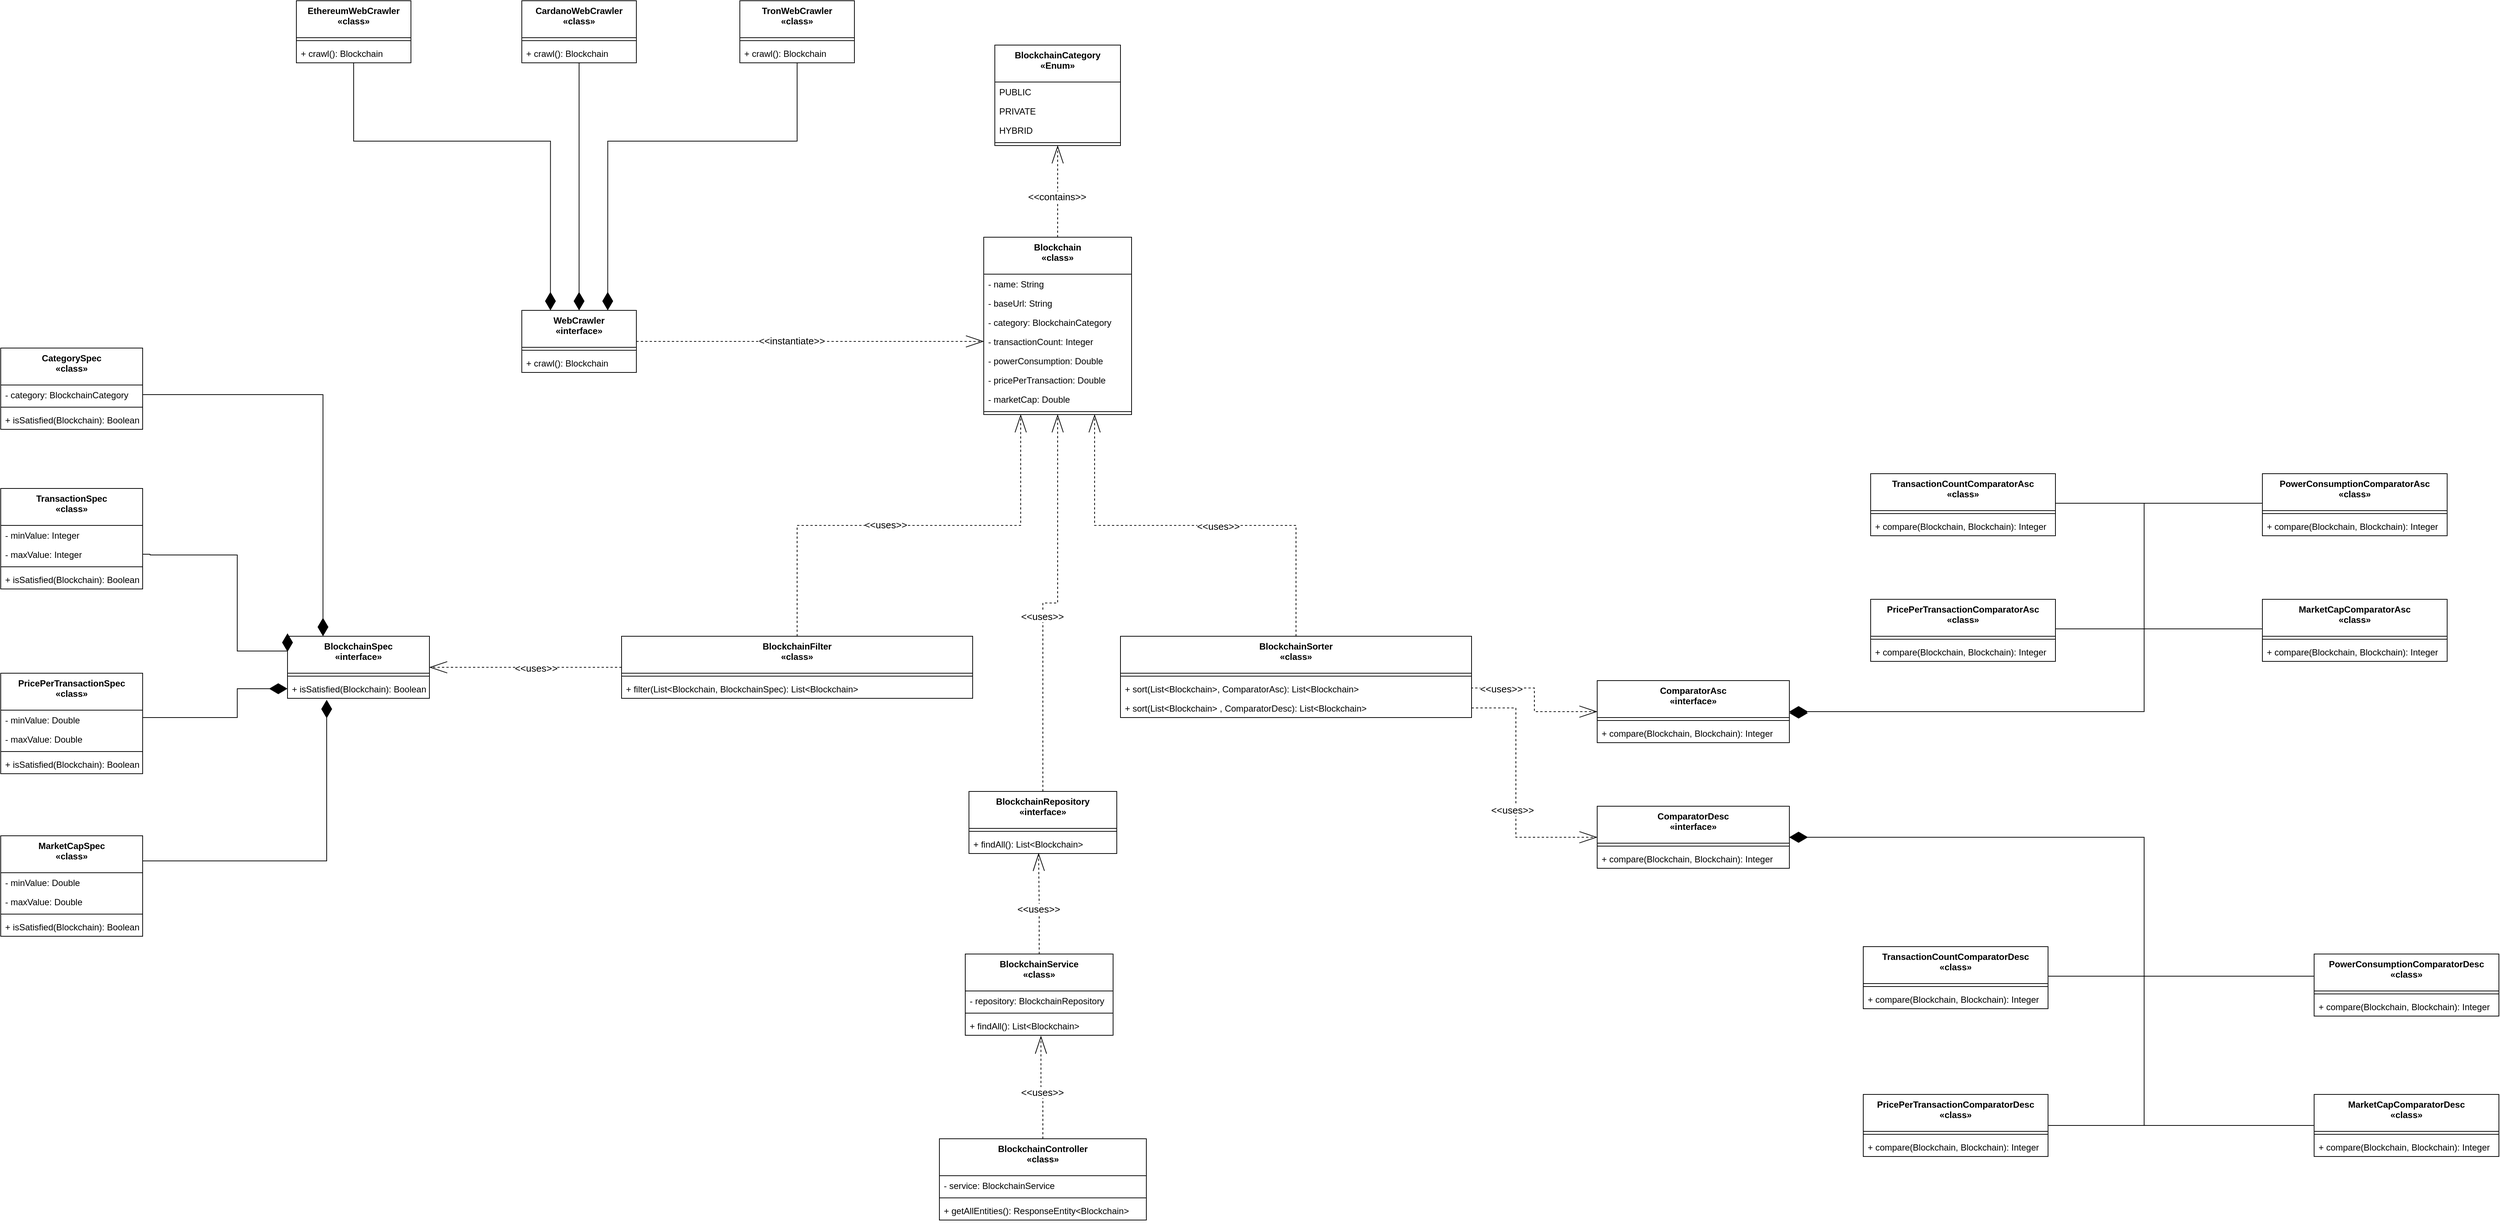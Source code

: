 <mxfile version="20.2.2" type="device"><diagram id="vrMp9-3YavwmkiZtjNpi" name="Page-1"><mxGraphModel dx="4599" dy="2084" grid="1" gridSize="10" guides="1" tooltips="1" connect="1" arrows="1" fold="1" page="1" pageScale="1" pageWidth="850" pageHeight="1100" math="0" shadow="0"><root><mxCell id="0"/><mxCell id="1" parent="0"/><mxCell id="VvXPVkNh7n5AnFrWMr2X-1" value="WebCrawler&#10;«interface»" style="swimlane;fontStyle=1;align=center;verticalAlign=top;childLayout=stackLayout;horizontal=1;startSize=50;horizontalStack=0;resizeParent=1;resizeParentMax=0;resizeLast=0;collapsible=1;marginBottom=0;" vertex="1" parent="1"><mxGeometry x="265" y="449" width="155" height="84" as="geometry"/></mxCell><mxCell id="VvXPVkNh7n5AnFrWMr2X-3" value="" style="line;strokeWidth=1;fillColor=none;align=left;verticalAlign=middle;spacingTop=-1;spacingLeft=3;spacingRight=3;rotatable=0;labelPosition=right;points=[];portConstraint=eastwest;" vertex="1" parent="VvXPVkNh7n5AnFrWMr2X-1"><mxGeometry y="50" width="155" height="8" as="geometry"/></mxCell><mxCell id="VvXPVkNh7n5AnFrWMr2X-4" value="+ crawl(): Blockchain" style="text;strokeColor=none;fillColor=none;align=left;verticalAlign=top;spacingLeft=4;spacingRight=4;overflow=hidden;rotatable=0;points=[[0,0.5],[1,0.5]];portConstraint=eastwest;" vertex="1" parent="VvXPVkNh7n5AnFrWMr2X-1"><mxGeometry y="58" width="155" height="26" as="geometry"/></mxCell><mxCell id="VvXPVkNh7n5AnFrWMr2X-6" value="EthereumWebCrawler&#10;«class»" style="swimlane;fontStyle=1;align=center;verticalAlign=top;childLayout=stackLayout;horizontal=1;startSize=50;horizontalStack=0;resizeParent=1;resizeParentMax=0;resizeLast=0;collapsible=1;marginBottom=0;" vertex="1" parent="1"><mxGeometry x="-40" y="30" width="155" height="84" as="geometry"/></mxCell><mxCell id="VvXPVkNh7n5AnFrWMr2X-8" value="" style="line;strokeWidth=1;fillColor=none;align=left;verticalAlign=middle;spacingTop=-1;spacingLeft=3;spacingRight=3;rotatable=0;labelPosition=right;points=[];portConstraint=eastwest;" vertex="1" parent="VvXPVkNh7n5AnFrWMr2X-6"><mxGeometry y="50" width="155" height="8" as="geometry"/></mxCell><mxCell id="VvXPVkNh7n5AnFrWMr2X-9" value="+ crawl(): Blockchain" style="text;strokeColor=none;fillColor=none;align=left;verticalAlign=top;spacingLeft=4;spacingRight=4;overflow=hidden;rotatable=0;points=[[0,0.5],[1,0.5]];portConstraint=eastwest;" vertex="1" parent="VvXPVkNh7n5AnFrWMr2X-6"><mxGeometry y="58" width="155" height="26" as="geometry"/></mxCell><mxCell id="VvXPVkNh7n5AnFrWMr2X-10" value="CardanoWebCrawler&#10;«class»" style="swimlane;fontStyle=1;align=center;verticalAlign=top;childLayout=stackLayout;horizontal=1;startSize=50;horizontalStack=0;resizeParent=1;resizeParentMax=0;resizeLast=0;collapsible=1;marginBottom=0;" vertex="1" parent="1"><mxGeometry x="265" y="30" width="155" height="84" as="geometry"/></mxCell><mxCell id="VvXPVkNh7n5AnFrWMr2X-12" value="" style="line;strokeWidth=1;fillColor=none;align=left;verticalAlign=middle;spacingTop=-1;spacingLeft=3;spacingRight=3;rotatable=0;labelPosition=right;points=[];portConstraint=eastwest;" vertex="1" parent="VvXPVkNh7n5AnFrWMr2X-10"><mxGeometry y="50" width="155" height="8" as="geometry"/></mxCell><mxCell id="VvXPVkNh7n5AnFrWMr2X-13" value="+ crawl(): Blockchain" style="text;strokeColor=none;fillColor=none;align=left;verticalAlign=top;spacingLeft=4;spacingRight=4;overflow=hidden;rotatable=0;points=[[0,0.5],[1,0.5]];portConstraint=eastwest;" vertex="1" parent="VvXPVkNh7n5AnFrWMr2X-10"><mxGeometry y="58" width="155" height="26" as="geometry"/></mxCell><mxCell id="VvXPVkNh7n5AnFrWMr2X-14" value="TronWebCrawler&#10;«class»" style="swimlane;fontStyle=1;align=center;verticalAlign=top;childLayout=stackLayout;horizontal=1;startSize=50;horizontalStack=0;resizeParent=1;resizeParentMax=0;resizeLast=0;collapsible=1;marginBottom=0;" vertex="1" parent="1"><mxGeometry x="560" y="30" width="155" height="84" as="geometry"/></mxCell><mxCell id="VvXPVkNh7n5AnFrWMr2X-16" value="" style="line;strokeWidth=1;fillColor=none;align=left;verticalAlign=middle;spacingTop=-1;spacingLeft=3;spacingRight=3;rotatable=0;labelPosition=right;points=[];portConstraint=eastwest;" vertex="1" parent="VvXPVkNh7n5AnFrWMr2X-14"><mxGeometry y="50" width="155" height="8" as="geometry"/></mxCell><mxCell id="VvXPVkNh7n5AnFrWMr2X-17" value="+ crawl(): Blockchain" style="text;strokeColor=none;fillColor=none;align=left;verticalAlign=top;spacingLeft=4;spacingRight=4;overflow=hidden;rotatable=0;points=[[0,0.5],[1,0.5]];portConstraint=eastwest;" vertex="1" parent="VvXPVkNh7n5AnFrWMr2X-14"><mxGeometry y="58" width="155" height="26" as="geometry"/></mxCell><mxCell id="VvXPVkNh7n5AnFrWMr2X-18" value="Blockchain&#10;«class»" style="swimlane;fontStyle=1;align=center;verticalAlign=top;childLayout=stackLayout;horizontal=1;startSize=50;horizontalStack=0;resizeParent=1;resizeParentMax=0;resizeLast=0;collapsible=1;marginBottom=0;" vertex="1" parent="1"><mxGeometry x="890" y="350" width="200" height="240" as="geometry"/></mxCell><mxCell id="VvXPVkNh7n5AnFrWMr2X-19" value="- name: String" style="text;strokeColor=none;fillColor=none;align=left;verticalAlign=top;spacingLeft=4;spacingRight=4;overflow=hidden;rotatable=0;points=[[0,0.5],[1,0.5]];portConstraint=eastwest;" vertex="1" parent="VvXPVkNh7n5AnFrWMr2X-18"><mxGeometry y="50" width="200" height="26" as="geometry"/></mxCell><mxCell id="VvXPVkNh7n5AnFrWMr2X-23" value="- baseUrl: String" style="text;strokeColor=none;fillColor=none;align=left;verticalAlign=top;spacingLeft=4;spacingRight=4;overflow=hidden;rotatable=0;points=[[0,0.5],[1,0.5]];portConstraint=eastwest;" vertex="1" parent="VvXPVkNh7n5AnFrWMr2X-18"><mxGeometry y="76" width="200" height="26" as="geometry"/></mxCell><mxCell id="VvXPVkNh7n5AnFrWMr2X-24" value="- category: BlockchainCategory" style="text;strokeColor=none;fillColor=none;align=left;verticalAlign=top;spacingLeft=4;spacingRight=4;overflow=hidden;rotatable=0;points=[[0,0.5],[1,0.5]];portConstraint=eastwest;" vertex="1" parent="VvXPVkNh7n5AnFrWMr2X-18"><mxGeometry y="102" width="200" height="26" as="geometry"/></mxCell><mxCell id="VvXPVkNh7n5AnFrWMr2X-26" value="- transactionCount: Integer" style="text;strokeColor=none;fillColor=none;align=left;verticalAlign=top;spacingLeft=4;spacingRight=4;overflow=hidden;rotatable=0;points=[[0,0.5],[1,0.5]];portConstraint=eastwest;" vertex="1" parent="VvXPVkNh7n5AnFrWMr2X-18"><mxGeometry y="128" width="200" height="26" as="geometry"/></mxCell><mxCell id="VvXPVkNh7n5AnFrWMr2X-25" value="- powerConsumption: Double" style="text;strokeColor=none;fillColor=none;align=left;verticalAlign=top;spacingLeft=4;spacingRight=4;overflow=hidden;rotatable=0;points=[[0,0.5],[1,0.5]];portConstraint=eastwest;" vertex="1" parent="VvXPVkNh7n5AnFrWMr2X-18"><mxGeometry y="154" width="200" height="26" as="geometry"/></mxCell><mxCell id="VvXPVkNh7n5AnFrWMr2X-28" value="- pricePerTransaction: Double" style="text;strokeColor=none;fillColor=none;align=left;verticalAlign=top;spacingLeft=4;spacingRight=4;overflow=hidden;rotatable=0;points=[[0,0.5],[1,0.5]];portConstraint=eastwest;" vertex="1" parent="VvXPVkNh7n5AnFrWMr2X-18"><mxGeometry y="180" width="200" height="26" as="geometry"/></mxCell><mxCell id="VvXPVkNh7n5AnFrWMr2X-27" value="- marketCap: Double" style="text;strokeColor=none;fillColor=none;align=left;verticalAlign=top;spacingLeft=4;spacingRight=4;overflow=hidden;rotatable=0;points=[[0,0.5],[1,0.5]];portConstraint=eastwest;" vertex="1" parent="VvXPVkNh7n5AnFrWMr2X-18"><mxGeometry y="206" width="200" height="26" as="geometry"/></mxCell><mxCell id="VvXPVkNh7n5AnFrWMr2X-20" value="" style="line;strokeWidth=1;fillColor=none;align=left;verticalAlign=middle;spacingTop=-1;spacingLeft=3;spacingRight=3;rotatable=0;labelPosition=right;points=[];portConstraint=eastwest;" vertex="1" parent="VvXPVkNh7n5AnFrWMr2X-18"><mxGeometry y="232" width="200" height="8" as="geometry"/></mxCell><mxCell id="VvXPVkNh7n5AnFrWMr2X-29" value="BlockchainCategory&#10;«Enum»" style="swimlane;fontStyle=1;align=center;verticalAlign=top;childLayout=stackLayout;horizontal=1;startSize=50;horizontalStack=0;resizeParent=1;resizeParentMax=0;resizeLast=0;collapsible=1;marginBottom=0;" vertex="1" parent="1"><mxGeometry x="905" y="90" width="170" height="136" as="geometry"/></mxCell><mxCell id="VvXPVkNh7n5AnFrWMr2X-30" value="PUBLIC" style="text;strokeColor=none;fillColor=none;align=left;verticalAlign=top;spacingLeft=4;spacingRight=4;overflow=hidden;rotatable=0;points=[[0,0.5],[1,0.5]];portConstraint=eastwest;" vertex="1" parent="VvXPVkNh7n5AnFrWMr2X-29"><mxGeometry y="50" width="170" height="26" as="geometry"/></mxCell><mxCell id="VvXPVkNh7n5AnFrWMr2X-31" value="PRIVATE" style="text;strokeColor=none;fillColor=none;align=left;verticalAlign=top;spacingLeft=4;spacingRight=4;overflow=hidden;rotatable=0;points=[[0,0.5],[1,0.5]];portConstraint=eastwest;" vertex="1" parent="VvXPVkNh7n5AnFrWMr2X-29"><mxGeometry y="76" width="170" height="26" as="geometry"/></mxCell><mxCell id="VvXPVkNh7n5AnFrWMr2X-32" value="HYBRID" style="text;strokeColor=none;fillColor=none;align=left;verticalAlign=top;spacingLeft=4;spacingRight=4;overflow=hidden;rotatable=0;points=[[0,0.5],[1,0.5]];portConstraint=eastwest;" vertex="1" parent="VvXPVkNh7n5AnFrWMr2X-29"><mxGeometry y="102" width="170" height="26" as="geometry"/></mxCell><mxCell id="VvXPVkNh7n5AnFrWMr2X-37" value="" style="line;strokeWidth=1;fillColor=none;align=left;verticalAlign=middle;spacingTop=-1;spacingLeft=3;spacingRight=3;rotatable=0;labelPosition=right;points=[];portConstraint=eastwest;" vertex="1" parent="VvXPVkNh7n5AnFrWMr2X-29"><mxGeometry y="128" width="170" height="8" as="geometry"/></mxCell><mxCell id="VvXPVkNh7n5AnFrWMr2X-38" value="BlockchainFilter&#10;«class»" style="swimlane;fontStyle=1;align=center;verticalAlign=top;childLayout=stackLayout;horizontal=1;startSize=50;horizontalStack=0;resizeParent=1;resizeParentMax=0;resizeLast=0;collapsible=1;marginBottom=0;" vertex="1" parent="1"><mxGeometry x="400" y="890" width="475" height="84" as="geometry"/></mxCell><mxCell id="VvXPVkNh7n5AnFrWMr2X-40" value="" style="line;strokeWidth=1;fillColor=none;align=left;verticalAlign=middle;spacingTop=-1;spacingLeft=3;spacingRight=3;rotatable=0;labelPosition=right;points=[];portConstraint=eastwest;" vertex="1" parent="VvXPVkNh7n5AnFrWMr2X-38"><mxGeometry y="50" width="475" height="8" as="geometry"/></mxCell><mxCell id="VvXPVkNh7n5AnFrWMr2X-41" value="+ filter(List&lt;Blockchain, BlockchainSpec): List&lt;Blockchain&gt;" style="text;strokeColor=none;fillColor=none;align=left;verticalAlign=top;spacingLeft=4;spacingRight=4;overflow=hidden;rotatable=0;points=[[0,0.5],[1,0.5]];portConstraint=eastwest;" vertex="1" parent="VvXPVkNh7n5AnFrWMr2X-38"><mxGeometry y="58" width="475" height="26" as="geometry"/></mxCell><mxCell id="VvXPVkNh7n5AnFrWMr2X-45" value="BlockchainSorter&#10;«class»" style="swimlane;fontStyle=1;align=center;verticalAlign=top;childLayout=stackLayout;horizontal=1;startSize=50;horizontalStack=0;resizeParent=1;resizeParentMax=0;resizeLast=0;collapsible=1;marginBottom=0;" vertex="1" parent="1"><mxGeometry x="1075" y="890" width="475" height="110" as="geometry"/></mxCell><mxCell id="VvXPVkNh7n5AnFrWMr2X-46" value="" style="line;strokeWidth=1;fillColor=none;align=left;verticalAlign=middle;spacingTop=-1;spacingLeft=3;spacingRight=3;rotatable=0;labelPosition=right;points=[];portConstraint=eastwest;" vertex="1" parent="VvXPVkNh7n5AnFrWMr2X-45"><mxGeometry y="50" width="475" height="8" as="geometry"/></mxCell><mxCell id="VvXPVkNh7n5AnFrWMr2X-133" value="+ sort(List&lt;Blockchain&gt;, ComparatorAsc): List&lt;Blockchain&gt;" style="text;strokeColor=none;fillColor=none;align=left;verticalAlign=top;spacingLeft=4;spacingRight=4;overflow=hidden;rotatable=0;points=[[0,0.5],[1,0.5]];portConstraint=eastwest;" vertex="1" parent="VvXPVkNh7n5AnFrWMr2X-45"><mxGeometry y="58" width="475" height="26" as="geometry"/></mxCell><mxCell id="VvXPVkNh7n5AnFrWMr2X-134" value="+ sort(List&lt;Blockchain&gt; , ComparatorDesc): List&lt;Blockchain&gt;" style="text;strokeColor=none;fillColor=none;align=left;verticalAlign=top;spacingLeft=4;spacingRight=4;overflow=hidden;rotatable=0;points=[[0,0.5],[1,0.5]];portConstraint=eastwest;" vertex="1" parent="VvXPVkNh7n5AnFrWMr2X-45"><mxGeometry y="84" width="475" height="26" as="geometry"/></mxCell><mxCell id="VvXPVkNh7n5AnFrWMr2X-81" value="" style="endArrow=diamondThin;startArrow=none;endFill=1;startFill=0;endSize=22;html=1;labelBackgroundColor=none;rounded=0;entryX=0.25;entryY=0;entryDx=0;entryDy=0;startSize=15;edgeStyle=orthogonalEdgeStyle;" edge="1" parent="1" source="VvXPVkNh7n5AnFrWMr2X-9" target="VvXPVkNh7n5AnFrWMr2X-1"><mxGeometry width="160" relative="1" as="geometry"><mxPoint x="240" y="230" as="sourcePoint"/><mxPoint x="400" y="230" as="targetPoint"/><Array as="points"><mxPoint x="38" y="220"/><mxPoint x="304" y="220"/></Array></mxGeometry></mxCell><mxCell id="VvXPVkNh7n5AnFrWMr2X-82" value="" style="endArrow=diamondThin;startArrow=none;endFill=1;startFill=0;endSize=22;html=1;labelBackgroundColor=none;rounded=0;entryX=0.5;entryY=0;entryDx=0;entryDy=0;startSize=15;" edge="1" parent="1" source="VvXPVkNh7n5AnFrWMr2X-13" target="VvXPVkNh7n5AnFrWMr2X-1"><mxGeometry width="160" relative="1" as="geometry"><mxPoint x="60.367" y="124" as="sourcePoint"/><mxPoint x="313.75" y="380" as="targetPoint"/></mxGeometry></mxCell><mxCell id="VvXPVkNh7n5AnFrWMr2X-83" value="" style="endArrow=diamondThin;startArrow=none;endFill=1;startFill=0;endSize=22;html=1;labelBackgroundColor=none;rounded=0;entryX=0.75;entryY=0;entryDx=0;entryDy=0;startSize=15;edgeStyle=orthogonalEdgeStyle;" edge="1" parent="1" source="VvXPVkNh7n5AnFrWMr2X-17" target="VvXPVkNh7n5AnFrWMr2X-1"><mxGeometry width="160" relative="1" as="geometry"><mxPoint x="70.367" y="134" as="sourcePoint"/><mxPoint x="323.75" y="390" as="targetPoint"/><Array as="points"><mxPoint x="638" y="220"/><mxPoint x="381" y="220"/></Array></mxGeometry></mxCell><mxCell id="VvXPVkNh7n5AnFrWMr2X-84" value="" style="endArrow=openThin;html=1;rounded=0;startSize=15;endSize=22;endFill=0;entryX=0;entryY=0.5;entryDx=0;entryDy=0;exitX=1;exitY=0.5;exitDx=0;exitDy=0;dashed=1;" edge="1" parent="1" source="VvXPVkNh7n5AnFrWMr2X-1" target="VvXPVkNh7n5AnFrWMr2X-26"><mxGeometry width="50" height="50" relative="1" as="geometry"><mxPoint x="480" y="650" as="sourcePoint"/><mxPoint x="530" y="600" as="targetPoint"/></mxGeometry></mxCell><mxCell id="VvXPVkNh7n5AnFrWMr2X-86" value="&lt;font style=&quot;font-size: 13px;&quot;&gt;&amp;lt;&amp;lt;instantiate&amp;gt;&amp;gt;&lt;/font&gt;" style="edgeLabel;html=1;align=center;verticalAlign=middle;resizable=0;points=[];" vertex="1" connectable="0" parent="VvXPVkNh7n5AnFrWMr2X-84"><mxGeometry x="-0.106" y="1" relative="1" as="geometry"><mxPoint as="offset"/></mxGeometry></mxCell><mxCell id="VvXPVkNh7n5AnFrWMr2X-87" value="" style="endArrow=openThin;html=1;rounded=0;startSize=15;endSize=22;endFill=0;entryX=0.5;entryY=1;entryDx=0;entryDy=0;exitX=0.5;exitY=0;exitDx=0;exitDy=0;dashed=1;" edge="1" parent="1" source="VvXPVkNh7n5AnFrWMr2X-18" target="VvXPVkNh7n5AnFrWMr2X-29"><mxGeometry width="50" height="50" relative="1" as="geometry"><mxPoint x="430" y="501" as="sourcePoint"/><mxPoint x="900" y="501" as="targetPoint"/></mxGeometry></mxCell><mxCell id="VvXPVkNh7n5AnFrWMr2X-88" value="&lt;font style=&quot;font-size: 13px;&quot;&gt;&amp;lt;&amp;lt;contains&amp;gt;&amp;gt;&lt;/font&gt;" style="edgeLabel;html=1;align=center;verticalAlign=middle;resizable=0;points=[];" vertex="1" connectable="0" parent="VvXPVkNh7n5AnFrWMr2X-87"><mxGeometry x="-0.106" y="1" relative="1" as="geometry"><mxPoint as="offset"/></mxGeometry></mxCell><mxCell id="VvXPVkNh7n5AnFrWMr2X-89" value="" style="endArrow=openThin;html=1;rounded=0;startSize=15;endSize=22;endFill=0;entryX=0.25;entryY=1;entryDx=0;entryDy=0;exitX=0.5;exitY=0;exitDx=0;exitDy=0;dashed=1;edgeStyle=orthogonalEdgeStyle;" edge="1" parent="1" source="VvXPVkNh7n5AnFrWMr2X-38" target="VvXPVkNh7n5AnFrWMr2X-18"><mxGeometry width="50" height="50" relative="1" as="geometry"><mxPoint x="1000" y="360" as="sourcePoint"/><mxPoint x="1000" y="236" as="targetPoint"/></mxGeometry></mxCell><mxCell id="VvXPVkNh7n5AnFrWMr2X-90" value="&lt;span style=&quot;font-size: 13px;&quot;&gt;&amp;lt;&amp;lt;uses&amp;gt;&amp;gt;&lt;/span&gt;" style="edgeLabel;html=1;align=center;verticalAlign=middle;resizable=0;points=[];" vertex="1" connectable="0" parent="VvXPVkNh7n5AnFrWMr2X-89"><mxGeometry x="-0.106" y="1" relative="1" as="geometry"><mxPoint as="offset"/></mxGeometry></mxCell><mxCell id="VvXPVkNh7n5AnFrWMr2X-91" value="" style="endArrow=openThin;html=1;rounded=0;startSize=15;endSize=22;endFill=0;entryX=0.75;entryY=1;entryDx=0;entryDy=0;exitX=0.5;exitY=0;exitDx=0;exitDy=0;dashed=1;edgeStyle=orthogonalEdgeStyle;" edge="1" parent="1" source="VvXPVkNh7n5AnFrWMr2X-45" target="VvXPVkNh7n5AnFrWMr2X-18"><mxGeometry width="50" height="50" relative="1" as="geometry"><mxPoint x="647.5" y="850" as="sourcePoint"/><mxPoint x="950" y="600" as="targetPoint"/></mxGeometry></mxCell><mxCell id="VvXPVkNh7n5AnFrWMr2X-92" value="&lt;span style=&quot;font-size: 13px;&quot;&gt;&amp;lt;&amp;lt;uses&amp;gt;&amp;gt;&lt;/span&gt;" style="edgeLabel;html=1;align=center;verticalAlign=middle;resizable=0;points=[];" vertex="1" connectable="0" parent="VvXPVkNh7n5AnFrWMr2X-91"><mxGeometry x="-0.106" y="1" relative="1" as="geometry"><mxPoint as="offset"/></mxGeometry></mxCell><mxCell id="VvXPVkNh7n5AnFrWMr2X-103" value="BlockchainSpec&#10;«interface»" style="swimlane;fontStyle=1;align=center;verticalAlign=top;childLayout=stackLayout;horizontal=1;startSize=50;horizontalStack=0;resizeParent=1;resizeParentMax=0;resizeLast=0;collapsible=1;marginBottom=0;" vertex="1" parent="1"><mxGeometry x="-52" y="890" width="192" height="84" as="geometry"/></mxCell><mxCell id="VvXPVkNh7n5AnFrWMr2X-104" value="" style="line;strokeWidth=1;fillColor=none;align=left;verticalAlign=middle;spacingTop=-1;spacingLeft=3;spacingRight=3;rotatable=0;labelPosition=right;points=[];portConstraint=eastwest;" vertex="1" parent="VvXPVkNh7n5AnFrWMr2X-103"><mxGeometry y="50" width="192" height="8" as="geometry"/></mxCell><mxCell id="VvXPVkNh7n5AnFrWMr2X-105" value="+ isSatisfied(Blockchain): Boolean" style="text;strokeColor=none;fillColor=none;align=left;verticalAlign=top;spacingLeft=4;spacingRight=4;overflow=hidden;rotatable=0;points=[[0,0.5],[1,0.5]];portConstraint=eastwest;" vertex="1" parent="VvXPVkNh7n5AnFrWMr2X-103"><mxGeometry y="58" width="192" height="26" as="geometry"/></mxCell><mxCell id="VvXPVkNh7n5AnFrWMr2X-106" value="CategorySpec&#10;«class»" style="swimlane;fontStyle=1;align=center;verticalAlign=top;childLayout=stackLayout;horizontal=1;startSize=50;horizontalStack=0;resizeParent=1;resizeParentMax=0;resizeLast=0;collapsible=1;marginBottom=0;" vertex="1" parent="1"><mxGeometry x="-440" y="500" width="192" height="110" as="geometry"/></mxCell><mxCell id="VvXPVkNh7n5AnFrWMr2X-109" value="- category: BlockchainCategory" style="text;strokeColor=none;fillColor=none;align=left;verticalAlign=top;spacingLeft=4;spacingRight=4;overflow=hidden;rotatable=0;points=[[0,0.5],[1,0.5]];portConstraint=eastwest;" vertex="1" parent="VvXPVkNh7n5AnFrWMr2X-106"><mxGeometry y="50" width="192" height="26" as="geometry"/></mxCell><mxCell id="VvXPVkNh7n5AnFrWMr2X-107" value="" style="line;strokeWidth=1;fillColor=none;align=left;verticalAlign=middle;spacingTop=-1;spacingLeft=3;spacingRight=3;rotatable=0;labelPosition=right;points=[];portConstraint=eastwest;" vertex="1" parent="VvXPVkNh7n5AnFrWMr2X-106"><mxGeometry y="76" width="192" height="8" as="geometry"/></mxCell><mxCell id="VvXPVkNh7n5AnFrWMr2X-108" value="+ isSatisfied(Blockchain): Boolean" style="text;strokeColor=none;fillColor=none;align=left;verticalAlign=top;spacingLeft=4;spacingRight=4;overflow=hidden;rotatable=0;points=[[0,0.5],[1,0.5]];portConstraint=eastwest;" vertex="1" parent="VvXPVkNh7n5AnFrWMr2X-106"><mxGeometry y="84" width="192" height="26" as="geometry"/></mxCell><mxCell id="VvXPVkNh7n5AnFrWMr2X-110" value="TransactionSpec&#10;«class»" style="swimlane;fontStyle=1;align=center;verticalAlign=top;childLayout=stackLayout;horizontal=1;startSize=50;horizontalStack=0;resizeParent=1;resizeParentMax=0;resizeLast=0;collapsible=1;marginBottom=0;" vertex="1" parent="1"><mxGeometry x="-440" y="690" width="192" height="136" as="geometry"/></mxCell><mxCell id="VvXPVkNh7n5AnFrWMr2X-111" value="- minValue: Integer" style="text;strokeColor=none;fillColor=none;align=left;verticalAlign=top;spacingLeft=4;spacingRight=4;overflow=hidden;rotatable=0;points=[[0,0.5],[1,0.5]];portConstraint=eastwest;" vertex="1" parent="VvXPVkNh7n5AnFrWMr2X-110"><mxGeometry y="50" width="192" height="26" as="geometry"/></mxCell><mxCell id="VvXPVkNh7n5AnFrWMr2X-114" value="- maxValue: Integer" style="text;strokeColor=none;fillColor=none;align=left;verticalAlign=top;spacingLeft=4;spacingRight=4;overflow=hidden;rotatable=0;points=[[0,0.5],[1,0.5]];portConstraint=eastwest;" vertex="1" parent="VvXPVkNh7n5AnFrWMr2X-110"><mxGeometry y="76" width="192" height="26" as="geometry"/></mxCell><mxCell id="VvXPVkNh7n5AnFrWMr2X-112" value="" style="line;strokeWidth=1;fillColor=none;align=left;verticalAlign=middle;spacingTop=-1;spacingLeft=3;spacingRight=3;rotatable=0;labelPosition=right;points=[];portConstraint=eastwest;" vertex="1" parent="VvXPVkNh7n5AnFrWMr2X-110"><mxGeometry y="102" width="192" height="8" as="geometry"/></mxCell><mxCell id="VvXPVkNh7n5AnFrWMr2X-113" value="+ isSatisfied(Blockchain): Boolean" style="text;strokeColor=none;fillColor=none;align=left;verticalAlign=top;spacingLeft=4;spacingRight=4;overflow=hidden;rotatable=0;points=[[0,0.5],[1,0.5]];portConstraint=eastwest;" vertex="1" parent="VvXPVkNh7n5AnFrWMr2X-110"><mxGeometry y="110" width="192" height="26" as="geometry"/></mxCell><mxCell id="VvXPVkNh7n5AnFrWMr2X-115" value="PricePerTransactionSpec&#10;«class»" style="swimlane;fontStyle=1;align=center;verticalAlign=top;childLayout=stackLayout;horizontal=1;startSize=50;horizontalStack=0;resizeParent=1;resizeParentMax=0;resizeLast=0;collapsible=1;marginBottom=0;" vertex="1" parent="1"><mxGeometry x="-440" y="940" width="192" height="136" as="geometry"/></mxCell><mxCell id="VvXPVkNh7n5AnFrWMr2X-116" value="- minValue: Double" style="text;strokeColor=none;fillColor=none;align=left;verticalAlign=top;spacingLeft=4;spacingRight=4;overflow=hidden;rotatable=0;points=[[0,0.5],[1,0.5]];portConstraint=eastwest;" vertex="1" parent="VvXPVkNh7n5AnFrWMr2X-115"><mxGeometry y="50" width="192" height="26" as="geometry"/></mxCell><mxCell id="VvXPVkNh7n5AnFrWMr2X-117" value="- maxValue: Double" style="text;strokeColor=none;fillColor=none;align=left;verticalAlign=top;spacingLeft=4;spacingRight=4;overflow=hidden;rotatable=0;points=[[0,0.5],[1,0.5]];portConstraint=eastwest;" vertex="1" parent="VvXPVkNh7n5AnFrWMr2X-115"><mxGeometry y="76" width="192" height="26" as="geometry"/></mxCell><mxCell id="VvXPVkNh7n5AnFrWMr2X-118" value="" style="line;strokeWidth=1;fillColor=none;align=left;verticalAlign=middle;spacingTop=-1;spacingLeft=3;spacingRight=3;rotatable=0;labelPosition=right;points=[];portConstraint=eastwest;" vertex="1" parent="VvXPVkNh7n5AnFrWMr2X-115"><mxGeometry y="102" width="192" height="8" as="geometry"/></mxCell><mxCell id="VvXPVkNh7n5AnFrWMr2X-119" value="+ isSatisfied(Blockchain): Boolean" style="text;strokeColor=none;fillColor=none;align=left;verticalAlign=top;spacingLeft=4;spacingRight=4;overflow=hidden;rotatable=0;points=[[0,0.5],[1,0.5]];portConstraint=eastwest;" vertex="1" parent="VvXPVkNh7n5AnFrWMr2X-115"><mxGeometry y="110" width="192" height="26" as="geometry"/></mxCell><mxCell id="VvXPVkNh7n5AnFrWMr2X-120" value="MarketCapSpec&#10;«class»" style="swimlane;fontStyle=1;align=center;verticalAlign=top;childLayout=stackLayout;horizontal=1;startSize=50;horizontalStack=0;resizeParent=1;resizeParentMax=0;resizeLast=0;collapsible=1;marginBottom=0;" vertex="1" parent="1"><mxGeometry x="-440" y="1160" width="192" height="136" as="geometry"/></mxCell><mxCell id="VvXPVkNh7n5AnFrWMr2X-121" value="- minValue: Double" style="text;strokeColor=none;fillColor=none;align=left;verticalAlign=top;spacingLeft=4;spacingRight=4;overflow=hidden;rotatable=0;points=[[0,0.5],[1,0.5]];portConstraint=eastwest;" vertex="1" parent="VvXPVkNh7n5AnFrWMr2X-120"><mxGeometry y="50" width="192" height="26" as="geometry"/></mxCell><mxCell id="VvXPVkNh7n5AnFrWMr2X-122" value="- maxValue: Double" style="text;strokeColor=none;fillColor=none;align=left;verticalAlign=top;spacingLeft=4;spacingRight=4;overflow=hidden;rotatable=0;points=[[0,0.5],[1,0.5]];portConstraint=eastwest;" vertex="1" parent="VvXPVkNh7n5AnFrWMr2X-120"><mxGeometry y="76" width="192" height="26" as="geometry"/></mxCell><mxCell id="VvXPVkNh7n5AnFrWMr2X-123" value="" style="line;strokeWidth=1;fillColor=none;align=left;verticalAlign=middle;spacingTop=-1;spacingLeft=3;spacingRight=3;rotatable=0;labelPosition=right;points=[];portConstraint=eastwest;" vertex="1" parent="VvXPVkNh7n5AnFrWMr2X-120"><mxGeometry y="102" width="192" height="8" as="geometry"/></mxCell><mxCell id="VvXPVkNh7n5AnFrWMr2X-124" value="+ isSatisfied(Blockchain): Boolean" style="text;strokeColor=none;fillColor=none;align=left;verticalAlign=top;spacingLeft=4;spacingRight=4;overflow=hidden;rotatable=0;points=[[0,0.5],[1,0.5]];portConstraint=eastwest;" vertex="1" parent="VvXPVkNh7n5AnFrWMr2X-120"><mxGeometry y="110" width="192" height="26" as="geometry"/></mxCell><mxCell id="VvXPVkNh7n5AnFrWMr2X-126" value="" style="endArrow=diamondThin;startArrow=none;endFill=1;startFill=0;endSize=22;html=1;labelBackgroundColor=none;rounded=0;fontSize=13;startSize=15;edgeStyle=orthogonalEdgeStyle;entryX=0.25;entryY=0;entryDx=0;entryDy=0;exitX=1;exitY=0.5;exitDx=0;exitDy=0;" edge="1" parent="1" source="VvXPVkNh7n5AnFrWMr2X-109" target="VvXPVkNh7n5AnFrWMr2X-103"><mxGeometry width="160" relative="1" as="geometry"><mxPoint x="-160" y="730" as="sourcePoint"/><mxPoint y="730" as="targetPoint"/></mxGeometry></mxCell><mxCell id="VvXPVkNh7n5AnFrWMr2X-127" value="" style="endArrow=diamondThin;startArrow=none;endFill=1;startFill=0;endSize=22;html=1;labelBackgroundColor=none;rounded=0;fontSize=13;startSize=15;edgeStyle=orthogonalEdgeStyle;entryX=0.276;entryY=1.077;entryDx=0;entryDy=0;exitX=1;exitY=0.25;exitDx=0;exitDy=0;entryPerimeter=0;" edge="1" parent="1" source="VvXPVkNh7n5AnFrWMr2X-120" target="VvXPVkNh7n5AnFrWMr2X-105"><mxGeometry width="160" relative="1" as="geometry"><mxPoint x="-238" y="573" as="sourcePoint"/><mxPoint x="6" y="900" as="targetPoint"/><Array as="points"><mxPoint x="1" y="1194"/></Array></mxGeometry></mxCell><mxCell id="VvXPVkNh7n5AnFrWMr2X-128" value="" style="endArrow=diamondThin;startArrow=none;endFill=1;startFill=0;endSize=22;html=1;labelBackgroundColor=none;rounded=0;fontSize=13;startSize=15;edgeStyle=orthogonalEdgeStyle;entryX=0;entryY=0.5;entryDx=0;entryDy=0;exitX=1;exitY=0.5;exitDx=0;exitDy=0;" edge="1" parent="1" source="VvXPVkNh7n5AnFrWMr2X-116" target="VvXPVkNh7n5AnFrWMr2X-105"><mxGeometry width="160" relative="1" as="geometry"><mxPoint x="-238" y="1204" as="sourcePoint"/><mxPoint x="10.992" y="986.002" as="targetPoint"/><Array as="points"><mxPoint x="-248" y="1000"/><mxPoint x="-120" y="1000"/><mxPoint x="-120" y="961"/></Array></mxGeometry></mxCell><mxCell id="VvXPVkNh7n5AnFrWMr2X-129" value="" style="endArrow=diamondThin;startArrow=none;endFill=1;startFill=0;endSize=22;html=1;labelBackgroundColor=none;rounded=0;fontSize=13;startSize=15;edgeStyle=orthogonalEdgeStyle;entryX=0;entryY=0.25;entryDx=0;entryDy=0;exitX=1;exitY=0.5;exitDx=0;exitDy=0;" edge="1" parent="1" source="VvXPVkNh7n5AnFrWMr2X-114" target="VvXPVkNh7n5AnFrWMr2X-103"><mxGeometry width="160" relative="1" as="geometry"><mxPoint x="-238" y="1013" as="sourcePoint"/><mxPoint x="-42" y="971" as="targetPoint"/><Array as="points"><mxPoint x="-238" y="779"/><mxPoint x="-238" y="780"/><mxPoint x="-120" y="780"/><mxPoint x="-120" y="910"/></Array></mxGeometry></mxCell><mxCell id="VvXPVkNh7n5AnFrWMr2X-130" value="" style="endArrow=openThin;html=1;rounded=0;startSize=15;endSize=22;endFill=0;entryX=1;entryY=0.5;entryDx=0;entryDy=0;exitX=0;exitY=0.5;exitDx=0;exitDy=0;dashed=1;edgeStyle=orthogonalEdgeStyle;" edge="1" parent="1" source="VvXPVkNh7n5AnFrWMr2X-38" target="VvXPVkNh7n5AnFrWMr2X-103"><mxGeometry width="50" height="50" relative="1" as="geometry"><mxPoint x="647.5" y="850" as="sourcePoint"/><mxPoint x="950" y="600" as="targetPoint"/></mxGeometry></mxCell><mxCell id="VvXPVkNh7n5AnFrWMr2X-131" value="&lt;span style=&quot;font-size: 13px;&quot;&gt;&amp;lt;&amp;lt;uses&amp;gt;&amp;gt;&lt;/span&gt;" style="edgeLabel;html=1;align=center;verticalAlign=middle;resizable=0;points=[];" vertex="1" connectable="0" parent="VvXPVkNh7n5AnFrWMr2X-130"><mxGeometry x="-0.106" y="1" relative="1" as="geometry"><mxPoint as="offset"/></mxGeometry></mxCell><mxCell id="VvXPVkNh7n5AnFrWMr2X-135" value="ComparatorAsc&#10;«interface»" style="swimlane;fontStyle=1;align=center;verticalAlign=top;childLayout=stackLayout;horizontal=1;startSize=50;horizontalStack=0;resizeParent=1;resizeParentMax=0;resizeLast=0;collapsible=1;marginBottom=0;" vertex="1" parent="1"><mxGeometry x="1720" y="950" width="260" height="84" as="geometry"/></mxCell><mxCell id="VvXPVkNh7n5AnFrWMr2X-136" value="" style="line;strokeWidth=1;fillColor=none;align=left;verticalAlign=middle;spacingTop=-1;spacingLeft=3;spacingRight=3;rotatable=0;labelPosition=right;points=[];portConstraint=eastwest;" vertex="1" parent="VvXPVkNh7n5AnFrWMr2X-135"><mxGeometry y="50" width="260" height="8" as="geometry"/></mxCell><mxCell id="VvXPVkNh7n5AnFrWMr2X-137" value="+ compare(Blockchain, Blockchain): Integer" style="text;strokeColor=none;fillColor=none;align=left;verticalAlign=top;spacingLeft=4;spacingRight=4;overflow=hidden;rotatable=0;points=[[0,0.5],[1,0.5]];portConstraint=eastwest;" vertex="1" parent="VvXPVkNh7n5AnFrWMr2X-135"><mxGeometry y="58" width="260" height="26" as="geometry"/></mxCell><mxCell id="VvXPVkNh7n5AnFrWMr2X-138" value="ComparatorDesc&#10;«interface»" style="swimlane;fontStyle=1;align=center;verticalAlign=top;childLayout=stackLayout;horizontal=1;startSize=50;horizontalStack=0;resizeParent=1;resizeParentMax=0;resizeLast=0;collapsible=1;marginBottom=0;" vertex="1" parent="1"><mxGeometry x="1720" y="1120" width="260" height="84" as="geometry"/></mxCell><mxCell id="VvXPVkNh7n5AnFrWMr2X-139" value="" style="line;strokeWidth=1;fillColor=none;align=left;verticalAlign=middle;spacingTop=-1;spacingLeft=3;spacingRight=3;rotatable=0;labelPosition=right;points=[];portConstraint=eastwest;" vertex="1" parent="VvXPVkNh7n5AnFrWMr2X-138"><mxGeometry y="50" width="260" height="8" as="geometry"/></mxCell><mxCell id="VvXPVkNh7n5AnFrWMr2X-140" value="+ compare(Blockchain, Blockchain): Integer" style="text;strokeColor=none;fillColor=none;align=left;verticalAlign=top;spacingLeft=4;spacingRight=4;overflow=hidden;rotatable=0;points=[[0,0.5],[1,0.5]];portConstraint=eastwest;" vertex="1" parent="VvXPVkNh7n5AnFrWMr2X-138"><mxGeometry y="58" width="260" height="26" as="geometry"/></mxCell><mxCell id="VvXPVkNh7n5AnFrWMr2X-141" value="TransactionCountComparatorAsc&#10;«class»" style="swimlane;fontStyle=1;align=center;verticalAlign=top;childLayout=stackLayout;horizontal=1;startSize=50;horizontalStack=0;resizeParent=1;resizeParentMax=0;resizeLast=0;collapsible=1;marginBottom=0;" vertex="1" parent="1"><mxGeometry x="2090" y="670" width="250" height="84" as="geometry"/></mxCell><mxCell id="VvXPVkNh7n5AnFrWMr2X-144" value="" style="line;strokeWidth=1;fillColor=none;align=left;verticalAlign=middle;spacingTop=-1;spacingLeft=3;spacingRight=3;rotatable=0;labelPosition=right;points=[];portConstraint=eastwest;" vertex="1" parent="VvXPVkNh7n5AnFrWMr2X-141"><mxGeometry y="50" width="250" height="8" as="geometry"/></mxCell><mxCell id="VvXPVkNh7n5AnFrWMr2X-145" value="+ compare(Blockchain, Blockchain): Integer" style="text;strokeColor=none;fillColor=none;align=left;verticalAlign=top;spacingLeft=4;spacingRight=4;overflow=hidden;rotatable=0;points=[[0,0.5],[1,0.5]];portConstraint=eastwest;" vertex="1" parent="VvXPVkNh7n5AnFrWMr2X-141"><mxGeometry y="58" width="250" height="26" as="geometry"/></mxCell><mxCell id="VvXPVkNh7n5AnFrWMr2X-146" value="TransactionCountComparatorDesc&#10;«class»" style="swimlane;fontStyle=1;align=center;verticalAlign=top;childLayout=stackLayout;horizontal=1;startSize=50;horizontalStack=0;resizeParent=1;resizeParentMax=0;resizeLast=0;collapsible=1;marginBottom=0;" vertex="1" parent="1"><mxGeometry x="2080" y="1310" width="250" height="84" as="geometry"/></mxCell><mxCell id="VvXPVkNh7n5AnFrWMr2X-147" value="" style="line;strokeWidth=1;fillColor=none;align=left;verticalAlign=middle;spacingTop=-1;spacingLeft=3;spacingRight=3;rotatable=0;labelPosition=right;points=[];portConstraint=eastwest;" vertex="1" parent="VvXPVkNh7n5AnFrWMr2X-146"><mxGeometry y="50" width="250" height="8" as="geometry"/></mxCell><mxCell id="VvXPVkNh7n5AnFrWMr2X-148" value="+ compare(Blockchain, Blockchain): Integer" style="text;strokeColor=none;fillColor=none;align=left;verticalAlign=top;spacingLeft=4;spacingRight=4;overflow=hidden;rotatable=0;points=[[0,0.5],[1,0.5]];portConstraint=eastwest;" vertex="1" parent="VvXPVkNh7n5AnFrWMr2X-146"><mxGeometry y="58" width="250" height="26" as="geometry"/></mxCell><mxCell id="VvXPVkNh7n5AnFrWMr2X-149" value="PowerConsumptionComparatorAsc&#10;«class»" style="swimlane;fontStyle=1;align=center;verticalAlign=top;childLayout=stackLayout;horizontal=1;startSize=50;horizontalStack=0;resizeParent=1;resizeParentMax=0;resizeLast=0;collapsible=1;marginBottom=0;" vertex="1" parent="1"><mxGeometry x="2620" y="670" width="250" height="84" as="geometry"/></mxCell><mxCell id="VvXPVkNh7n5AnFrWMr2X-150" value="" style="line;strokeWidth=1;fillColor=none;align=left;verticalAlign=middle;spacingTop=-1;spacingLeft=3;spacingRight=3;rotatable=0;labelPosition=right;points=[];portConstraint=eastwest;" vertex="1" parent="VvXPVkNh7n5AnFrWMr2X-149"><mxGeometry y="50" width="250" height="8" as="geometry"/></mxCell><mxCell id="VvXPVkNh7n5AnFrWMr2X-151" value="+ compare(Blockchain, Blockchain): Integer" style="text;strokeColor=none;fillColor=none;align=left;verticalAlign=top;spacingLeft=4;spacingRight=4;overflow=hidden;rotatable=0;points=[[0,0.5],[1,0.5]];portConstraint=eastwest;" vertex="1" parent="VvXPVkNh7n5AnFrWMr2X-149"><mxGeometry y="58" width="250" height="26" as="geometry"/></mxCell><mxCell id="VvXPVkNh7n5AnFrWMr2X-152" value="PowerConsumptionComparatorDesc&#10;«class»" style="swimlane;fontStyle=1;align=center;verticalAlign=top;childLayout=stackLayout;horizontal=1;startSize=50;horizontalStack=0;resizeParent=1;resizeParentMax=0;resizeLast=0;collapsible=1;marginBottom=0;" vertex="1" parent="1"><mxGeometry x="2690" y="1320" width="250" height="84" as="geometry"/></mxCell><mxCell id="VvXPVkNh7n5AnFrWMr2X-153" value="" style="line;strokeWidth=1;fillColor=none;align=left;verticalAlign=middle;spacingTop=-1;spacingLeft=3;spacingRight=3;rotatable=0;labelPosition=right;points=[];portConstraint=eastwest;" vertex="1" parent="VvXPVkNh7n5AnFrWMr2X-152"><mxGeometry y="50" width="250" height="8" as="geometry"/></mxCell><mxCell id="VvXPVkNh7n5AnFrWMr2X-154" value="+ compare(Blockchain, Blockchain): Integer" style="text;strokeColor=none;fillColor=none;align=left;verticalAlign=top;spacingLeft=4;spacingRight=4;overflow=hidden;rotatable=0;points=[[0,0.5],[1,0.5]];portConstraint=eastwest;" vertex="1" parent="VvXPVkNh7n5AnFrWMr2X-152"><mxGeometry y="58" width="250" height="26" as="geometry"/></mxCell><mxCell id="VvXPVkNh7n5AnFrWMr2X-155" value="PricePerTransactionComparatorAsc&#10;«class»" style="swimlane;fontStyle=1;align=center;verticalAlign=top;childLayout=stackLayout;horizontal=1;startSize=50;horizontalStack=0;resizeParent=1;resizeParentMax=0;resizeLast=0;collapsible=1;marginBottom=0;" vertex="1" parent="1"><mxGeometry x="2090" y="840" width="250" height="84" as="geometry"/></mxCell><mxCell id="VvXPVkNh7n5AnFrWMr2X-156" value="" style="line;strokeWidth=1;fillColor=none;align=left;verticalAlign=middle;spacingTop=-1;spacingLeft=3;spacingRight=3;rotatable=0;labelPosition=right;points=[];portConstraint=eastwest;" vertex="1" parent="VvXPVkNh7n5AnFrWMr2X-155"><mxGeometry y="50" width="250" height="8" as="geometry"/></mxCell><mxCell id="VvXPVkNh7n5AnFrWMr2X-157" value="+ compare(Blockchain, Blockchain): Integer" style="text;strokeColor=none;fillColor=none;align=left;verticalAlign=top;spacingLeft=4;spacingRight=4;overflow=hidden;rotatable=0;points=[[0,0.5],[1,0.5]];portConstraint=eastwest;" vertex="1" parent="VvXPVkNh7n5AnFrWMr2X-155"><mxGeometry y="58" width="250" height="26" as="geometry"/></mxCell><mxCell id="VvXPVkNh7n5AnFrWMr2X-158" value="PricePerTransactionComparatorDesc&#10;«class»" style="swimlane;fontStyle=1;align=center;verticalAlign=top;childLayout=stackLayout;horizontal=1;startSize=50;horizontalStack=0;resizeParent=1;resizeParentMax=0;resizeLast=0;collapsible=1;marginBottom=0;" vertex="1" parent="1"><mxGeometry x="2080" y="1510" width="250" height="84" as="geometry"/></mxCell><mxCell id="VvXPVkNh7n5AnFrWMr2X-159" value="" style="line;strokeWidth=1;fillColor=none;align=left;verticalAlign=middle;spacingTop=-1;spacingLeft=3;spacingRight=3;rotatable=0;labelPosition=right;points=[];portConstraint=eastwest;" vertex="1" parent="VvXPVkNh7n5AnFrWMr2X-158"><mxGeometry y="50" width="250" height="8" as="geometry"/></mxCell><mxCell id="VvXPVkNh7n5AnFrWMr2X-160" value="+ compare(Blockchain, Blockchain): Integer" style="text;strokeColor=none;fillColor=none;align=left;verticalAlign=top;spacingLeft=4;spacingRight=4;overflow=hidden;rotatable=0;points=[[0,0.5],[1,0.5]];portConstraint=eastwest;" vertex="1" parent="VvXPVkNh7n5AnFrWMr2X-158"><mxGeometry y="58" width="250" height="26" as="geometry"/></mxCell><mxCell id="VvXPVkNh7n5AnFrWMr2X-161" value="MarketCapComparatorAsc&#10;«class»" style="swimlane;fontStyle=1;align=center;verticalAlign=top;childLayout=stackLayout;horizontal=1;startSize=50;horizontalStack=0;resizeParent=1;resizeParentMax=0;resizeLast=0;collapsible=1;marginBottom=0;" vertex="1" parent="1"><mxGeometry x="2620" y="840" width="250" height="84" as="geometry"/></mxCell><mxCell id="VvXPVkNh7n5AnFrWMr2X-162" value="" style="line;strokeWidth=1;fillColor=none;align=left;verticalAlign=middle;spacingTop=-1;spacingLeft=3;spacingRight=3;rotatable=0;labelPosition=right;points=[];portConstraint=eastwest;" vertex="1" parent="VvXPVkNh7n5AnFrWMr2X-161"><mxGeometry y="50" width="250" height="8" as="geometry"/></mxCell><mxCell id="VvXPVkNh7n5AnFrWMr2X-163" value="+ compare(Blockchain, Blockchain): Integer" style="text;strokeColor=none;fillColor=none;align=left;verticalAlign=top;spacingLeft=4;spacingRight=4;overflow=hidden;rotatable=0;points=[[0,0.5],[1,0.5]];portConstraint=eastwest;" vertex="1" parent="VvXPVkNh7n5AnFrWMr2X-161"><mxGeometry y="58" width="250" height="26" as="geometry"/></mxCell><mxCell id="VvXPVkNh7n5AnFrWMr2X-164" value="MarketCapComparatorDesc&#10;«class»" style="swimlane;fontStyle=1;align=center;verticalAlign=top;childLayout=stackLayout;horizontal=1;startSize=50;horizontalStack=0;resizeParent=1;resizeParentMax=0;resizeLast=0;collapsible=1;marginBottom=0;" vertex="1" parent="1"><mxGeometry x="2690" y="1510" width="250" height="84" as="geometry"/></mxCell><mxCell id="VvXPVkNh7n5AnFrWMr2X-165" value="" style="line;strokeWidth=1;fillColor=none;align=left;verticalAlign=middle;spacingTop=-1;spacingLeft=3;spacingRight=3;rotatable=0;labelPosition=right;points=[];portConstraint=eastwest;" vertex="1" parent="VvXPVkNh7n5AnFrWMr2X-164"><mxGeometry y="50" width="250" height="8" as="geometry"/></mxCell><mxCell id="VvXPVkNh7n5AnFrWMr2X-166" value="+ compare(Blockchain, Blockchain): Integer" style="text;strokeColor=none;fillColor=none;align=left;verticalAlign=top;spacingLeft=4;spacingRight=4;overflow=hidden;rotatable=0;points=[[0,0.5],[1,0.5]];portConstraint=eastwest;" vertex="1" parent="VvXPVkNh7n5AnFrWMr2X-164"><mxGeometry y="58" width="250" height="26" as="geometry"/></mxCell><mxCell id="VvXPVkNh7n5AnFrWMr2X-167" value="" style="endArrow=diamondThin;startArrow=none;endFill=1;startFill=0;endSize=22;html=1;labelBackgroundColor=none;rounded=0;fontSize=13;startSize=15;edgeStyle=orthogonalEdgeStyle;entryX=1;entryY=0.5;entryDx=0;entryDy=0;exitX=1;exitY=0.5;exitDx=0;exitDy=0;" edge="1" parent="1" source="VvXPVkNh7n5AnFrWMr2X-141" target="VvXPVkNh7n5AnFrWMr2X-135"><mxGeometry width="160" relative="1" as="geometry"><mxPoint x="2410" y="870" as="sourcePoint"/><mxPoint x="2376" y="1140" as="targetPoint"/><Array as="points"><mxPoint x="2340" y="710"/><mxPoint x="2460" y="710"/><mxPoint x="2460" y="992"/></Array></mxGeometry></mxCell><mxCell id="VvXPVkNh7n5AnFrWMr2X-168" value="" style="endArrow=diamondThin;startArrow=none;endFill=1;startFill=0;endSize=22;html=1;labelBackgroundColor=none;rounded=0;fontSize=13;startSize=15;edgeStyle=orthogonalEdgeStyle;exitX=0;exitY=0.5;exitDx=0;exitDy=0;entryX=1;entryY=0.5;entryDx=0;entryDy=0;" edge="1" parent="1"><mxGeometry width="160" relative="1" as="geometry"><mxPoint x="2620" y="714" as="sourcePoint"/><mxPoint x="1980" y="994" as="targetPoint"/><Array as="points"><mxPoint x="2620" y="710"/><mxPoint x="2460" y="710"/><mxPoint x="2460" y="992"/><mxPoint x="1990" y="992"/><mxPoint x="1990" y="994"/></Array></mxGeometry></mxCell><mxCell id="VvXPVkNh7n5AnFrWMr2X-169" value="" style="endArrow=diamondThin;startArrow=none;endFill=1;startFill=0;endSize=22;html=1;labelBackgroundColor=none;rounded=0;fontSize=13;startSize=15;edgeStyle=orthogonalEdgeStyle;entryX=1;entryY=0.5;entryDx=0;entryDy=0;exitX=0;exitY=0.5;exitDx=0;exitDy=0;" edge="1" parent="1" source="VvXPVkNh7n5AnFrWMr2X-152" target="VvXPVkNh7n5AnFrWMr2X-138"><mxGeometry width="160" relative="1" as="geometry"><mxPoint x="2590" y="1120" as="sourcePoint"/><mxPoint x="2750" y="1120" as="targetPoint"/><Array as="points"><mxPoint x="2690" y="1350"/><mxPoint x="2460" y="1350"/><mxPoint x="2460" y="1162"/></Array></mxGeometry></mxCell><mxCell id="VvXPVkNh7n5AnFrWMr2X-170" value="" style="endArrow=diamondThin;startArrow=none;endFill=1;startFill=0;endSize=22;html=1;labelBackgroundColor=none;rounded=0;fontSize=13;startSize=15;edgeStyle=orthogonalEdgeStyle;entryX=1;entryY=0.5;entryDx=0;entryDy=0;exitX=0;exitY=0.5;exitDx=0;exitDy=0;" edge="1" parent="1" source="VvXPVkNh7n5AnFrWMr2X-161" target="VvXPVkNh7n5AnFrWMr2X-135"><mxGeometry width="160" relative="1" as="geometry"><mxPoint x="2620" y="710" as="sourcePoint"/><mxPoint x="2690" y="1007.57" as="targetPoint"/><Array as="points"><mxPoint x="2620" y="880"/><mxPoint x="2460" y="880"/><mxPoint x="2460" y="992"/></Array></mxGeometry></mxCell><mxCell id="VvXPVkNh7n5AnFrWMr2X-171" value="" style="endArrow=diamondThin;startArrow=none;endFill=1;startFill=0;endSize=22;html=1;labelBackgroundColor=none;rounded=0;fontSize=13;startSize=15;edgeStyle=orthogonalEdgeStyle;entryX=1;entryY=0.5;entryDx=0;entryDy=0;exitX=1;exitY=0.5;exitDx=0;exitDy=0;" edge="1" parent="1" source="VvXPVkNh7n5AnFrWMr2X-155" target="VvXPVkNh7n5AnFrWMr2X-135"><mxGeometry width="160" relative="1" as="geometry"><mxPoint x="2500" y="1034" as="sourcePoint"/><mxPoint x="2660" y="1034" as="targetPoint"/><Array as="points"><mxPoint x="2340" y="880"/><mxPoint x="2460" y="880"/><mxPoint x="2460" y="992"/></Array></mxGeometry></mxCell><mxCell id="VvXPVkNh7n5AnFrWMr2X-172" value="" style="endArrow=diamondThin;startArrow=none;endFill=1;startFill=0;endSize=22;html=1;labelBackgroundColor=none;rounded=0;fontSize=13;startSize=15;edgeStyle=orthogonalEdgeStyle;exitX=1;exitY=0.5;exitDx=0;exitDy=0;" edge="1" parent="1" source="VvXPVkNh7n5AnFrWMr2X-158" target="VvXPVkNh7n5AnFrWMr2X-138"><mxGeometry width="160" relative="1" as="geometry"><mxPoint x="2600" y="1130" as="sourcePoint"/><mxPoint x="2760" y="1130" as="targetPoint"/><Array as="points"><mxPoint x="2460" y="1552"/><mxPoint x="2460" y="1162"/></Array></mxGeometry></mxCell><mxCell id="VvXPVkNh7n5AnFrWMr2X-173" value="" style="endArrow=diamondThin;startArrow=none;endFill=1;startFill=0;endSize=22;html=1;labelBackgroundColor=none;rounded=0;fontSize=13;startSize=15;edgeStyle=orthogonalEdgeStyle;entryX=1;entryY=0.5;entryDx=0;entryDy=0;exitX=0;exitY=0.5;exitDx=0;exitDy=0;" edge="1" parent="1" source="VvXPVkNh7n5AnFrWMr2X-164" target="VvXPVkNh7n5AnFrWMr2X-138"><mxGeometry width="160" relative="1" as="geometry"><mxPoint x="2600" y="1130" as="sourcePoint"/><mxPoint x="2760" y="1130" as="targetPoint"/><Array as="points"><mxPoint x="2460" y="1552"/><mxPoint x="2460" y="1162"/></Array></mxGeometry></mxCell><mxCell id="VvXPVkNh7n5AnFrWMr2X-174" value="" style="endArrow=diamondThin;startArrow=none;endFill=1;startFill=0;endSize=22;html=1;labelBackgroundColor=none;rounded=0;fontSize=13;startSize=15;edgeStyle=orthogonalEdgeStyle;entryX=1;entryY=0.5;entryDx=0;entryDy=0;exitX=1;exitY=0.5;exitDx=0;exitDy=0;" edge="1" parent="1" source="VvXPVkNh7n5AnFrWMr2X-146" target="VvXPVkNh7n5AnFrWMr2X-138"><mxGeometry width="160" relative="1" as="geometry"><mxPoint x="2600" y="1130" as="sourcePoint"/><mxPoint x="2760" y="1130" as="targetPoint"/><Array as="points"><mxPoint x="2330" y="1350"/><mxPoint x="2460" y="1350"/><mxPoint x="2460" y="1162"/></Array></mxGeometry></mxCell><mxCell id="VvXPVkNh7n5AnFrWMr2X-175" value="" style="endArrow=openThin;html=1;rounded=0;startSize=15;endSize=22;endFill=0;entryX=0;entryY=0.5;entryDx=0;entryDy=0;exitX=1;exitY=0.5;exitDx=0;exitDy=0;dashed=1;edgeStyle=orthogonalEdgeStyle;" edge="1" parent="1" source="VvXPVkNh7n5AnFrWMr2X-133" target="VvXPVkNh7n5AnFrWMr2X-135"><mxGeometry width="50" height="50" relative="1" as="geometry"><mxPoint x="1550.0" y="961" as="sourcePoint"/><mxPoint x="1050" y="600" as="targetPoint"/><Array as="points"><mxPoint x="1635" y="960"/><mxPoint x="1635" y="992"/></Array></mxGeometry></mxCell><mxCell id="VvXPVkNh7n5AnFrWMr2X-176" value="&lt;span style=&quot;font-size: 13px;&quot;&gt;&amp;lt;&amp;lt;uses&amp;gt;&amp;gt;&lt;/span&gt;" style="edgeLabel;html=1;align=center;verticalAlign=middle;resizable=0;points=[];" vertex="1" connectable="0" parent="VvXPVkNh7n5AnFrWMr2X-175"><mxGeometry x="-0.106" y="1" relative="1" as="geometry"><mxPoint x="-46" y="-4" as="offset"/></mxGeometry></mxCell><mxCell id="VvXPVkNh7n5AnFrWMr2X-177" value="" style="endArrow=openThin;html=1;rounded=0;startSize=15;endSize=22;endFill=0;entryX=0;entryY=0.5;entryDx=0;entryDy=0;exitX=1;exitY=0.5;exitDx=0;exitDy=0;dashed=1;edgeStyle=orthogonalEdgeStyle;" edge="1" parent="1" source="VvXPVkNh7n5AnFrWMr2X-134" target="VvXPVkNh7n5AnFrWMr2X-138"><mxGeometry width="50" height="50" relative="1" as="geometry"><mxPoint x="1550.0" y="961" as="sourcePoint"/><mxPoint x="1730" y="1002" as="targetPoint"/><Array as="points"><mxPoint x="1610" y="987"/><mxPoint x="1610" y="1162"/></Array></mxGeometry></mxCell><mxCell id="VvXPVkNh7n5AnFrWMr2X-178" value="&lt;span style=&quot;font-size: 13px;&quot;&gt;&amp;lt;&amp;lt;uses&amp;gt;&amp;gt;&lt;/span&gt;" style="edgeLabel;html=1;align=center;verticalAlign=middle;resizable=0;points=[];" vertex="1" connectable="0" parent="VvXPVkNh7n5AnFrWMr2X-177"><mxGeometry x="-0.106" y="1" relative="1" as="geometry"><mxPoint x="-6" y="44" as="offset"/></mxGeometry></mxCell><mxCell id="VvXPVkNh7n5AnFrWMr2X-196" value="BlockchainRepository&#10;«interface»" style="swimlane;fontStyle=1;align=center;verticalAlign=top;childLayout=stackLayout;horizontal=1;startSize=50;horizontalStack=0;resizeParent=1;resizeParentMax=0;resizeLast=0;collapsible=1;marginBottom=0;" vertex="1" parent="1"><mxGeometry x="870" y="1100" width="200" height="84" as="geometry"/></mxCell><mxCell id="VvXPVkNh7n5AnFrWMr2X-204" value="" style="line;strokeWidth=1;fillColor=none;align=left;verticalAlign=middle;spacingTop=-1;spacingLeft=3;spacingRight=3;rotatable=0;labelPosition=right;points=[];portConstraint=eastwest;" vertex="1" parent="VvXPVkNh7n5AnFrWMr2X-196"><mxGeometry y="50" width="200" height="8" as="geometry"/></mxCell><mxCell id="VvXPVkNh7n5AnFrWMr2X-203" value="+ findAll(): List&lt;Blockchain&gt;" style="text;strokeColor=none;fillColor=none;align=left;verticalAlign=top;spacingLeft=4;spacingRight=4;overflow=hidden;rotatable=0;points=[[0,0.5],[1,0.5]];portConstraint=eastwest;" vertex="1" parent="VvXPVkNh7n5AnFrWMr2X-196"><mxGeometry y="58" width="200" height="26" as="geometry"/></mxCell><mxCell id="VvXPVkNh7n5AnFrWMr2X-205" value="BlockchainService&#10;«class»" style="swimlane;fontStyle=1;align=center;verticalAlign=top;childLayout=stackLayout;horizontal=1;startSize=50;horizontalStack=0;resizeParent=1;resizeParentMax=0;resizeLast=0;collapsible=1;marginBottom=0;" vertex="1" parent="1"><mxGeometry x="865" y="1320" width="200" height="110" as="geometry"/></mxCell><mxCell id="VvXPVkNh7n5AnFrWMr2X-207" value="- repository: BlockchainRepository" style="text;strokeColor=none;fillColor=none;align=left;verticalAlign=top;spacingLeft=4;spacingRight=4;overflow=hidden;rotatable=0;points=[[0,0.5],[1,0.5]];portConstraint=eastwest;" vertex="1" parent="VvXPVkNh7n5AnFrWMr2X-205"><mxGeometry y="50" width="200" height="26" as="geometry"/></mxCell><mxCell id="VvXPVkNh7n5AnFrWMr2X-206" value="" style="line;strokeWidth=1;fillColor=none;align=left;verticalAlign=middle;spacingTop=-1;spacingLeft=3;spacingRight=3;rotatable=0;labelPosition=right;points=[];portConstraint=eastwest;" vertex="1" parent="VvXPVkNh7n5AnFrWMr2X-205"><mxGeometry y="76" width="200" height="8" as="geometry"/></mxCell><mxCell id="VvXPVkNh7n5AnFrWMr2X-208" value="+ findAll(): List&lt;Blockchain&gt;" style="text;strokeColor=none;fillColor=none;align=left;verticalAlign=top;spacingLeft=4;spacingRight=4;overflow=hidden;rotatable=0;points=[[0,0.5],[1,0.5]];portConstraint=eastwest;" vertex="1" parent="VvXPVkNh7n5AnFrWMr2X-205"><mxGeometry y="84" width="200" height="26" as="geometry"/></mxCell><mxCell id="VvXPVkNh7n5AnFrWMr2X-209" value="BlockchainController&#10;«class»" style="swimlane;fontStyle=1;align=center;verticalAlign=top;childLayout=stackLayout;horizontal=1;startSize=50;horizontalStack=0;resizeParent=1;resizeParentMax=0;resizeLast=0;collapsible=1;marginBottom=0;" vertex="1" parent="1"><mxGeometry x="830" y="1570" width="280" height="110" as="geometry"/></mxCell><mxCell id="VvXPVkNh7n5AnFrWMr2X-210" value="- service: BlockchainService" style="text;strokeColor=none;fillColor=none;align=left;verticalAlign=top;spacingLeft=4;spacingRight=4;overflow=hidden;rotatable=0;points=[[0,0.5],[1,0.5]];portConstraint=eastwest;" vertex="1" parent="VvXPVkNh7n5AnFrWMr2X-209"><mxGeometry y="50" width="280" height="26" as="geometry"/></mxCell><mxCell id="VvXPVkNh7n5AnFrWMr2X-211" value="" style="line;strokeWidth=1;fillColor=none;align=left;verticalAlign=middle;spacingTop=-1;spacingLeft=3;spacingRight=3;rotatable=0;labelPosition=right;points=[];portConstraint=eastwest;" vertex="1" parent="VvXPVkNh7n5AnFrWMr2X-209"><mxGeometry y="76" width="280" height="8" as="geometry"/></mxCell><mxCell id="VvXPVkNh7n5AnFrWMr2X-212" value="+ getAllEntities(): ResponseEntity&lt;Blockchain&gt;" style="text;strokeColor=none;fillColor=none;align=left;verticalAlign=top;spacingLeft=4;spacingRight=4;overflow=hidden;rotatable=0;points=[[0,0.5],[1,0.5]];portConstraint=eastwest;" vertex="1" parent="VvXPVkNh7n5AnFrWMr2X-209"><mxGeometry y="84" width="280" height="26" as="geometry"/></mxCell><mxCell id="VvXPVkNh7n5AnFrWMr2X-214" value="" style="endArrow=openThin;html=1;rounded=0;startSize=15;endSize=22;endFill=0;entryX=0.5;entryY=1;entryDx=0;entryDy=0;exitX=0.5;exitY=0;exitDx=0;exitDy=0;dashed=1;edgeStyle=orthogonalEdgeStyle;" edge="1" parent="1" source="VvXPVkNh7n5AnFrWMr2X-196" target="VvXPVkNh7n5AnFrWMr2X-18"><mxGeometry width="50" height="50" relative="1" as="geometry"><mxPoint x="1322.5" y="900" as="sourcePoint"/><mxPoint x="1050" y="600" as="targetPoint"/></mxGeometry></mxCell><mxCell id="VvXPVkNh7n5AnFrWMr2X-215" value="&lt;span style=&quot;font-size: 13px;&quot;&gt;&amp;lt;&amp;lt;uses&amp;gt;&amp;gt;&lt;/span&gt;" style="edgeLabel;html=1;align=center;verticalAlign=middle;resizable=0;points=[];" vertex="1" connectable="0" parent="VvXPVkNh7n5AnFrWMr2X-214"><mxGeometry x="-0.106" y="1" relative="1" as="geometry"><mxPoint as="offset"/></mxGeometry></mxCell><mxCell id="VvXPVkNh7n5AnFrWMr2X-216" value="" style="endArrow=openThin;html=1;rounded=0;startSize=15;endSize=22;endFill=0;entryX=0.471;entryY=0.98;entryDx=0;entryDy=0;exitX=0.5;exitY=0;exitDx=0;exitDy=0;dashed=1;edgeStyle=orthogonalEdgeStyle;entryPerimeter=0;" edge="1" parent="1" source="VvXPVkNh7n5AnFrWMr2X-205" target="VvXPVkNh7n5AnFrWMr2X-203"><mxGeometry width="50" height="50" relative="1" as="geometry"><mxPoint x="980" y="1110" as="sourcePoint"/><mxPoint x="1000" y="600" as="targetPoint"/></mxGeometry></mxCell><mxCell id="VvXPVkNh7n5AnFrWMr2X-217" value="&lt;span style=&quot;font-size: 13px;&quot;&gt;&amp;lt;&amp;lt;uses&amp;gt;&amp;gt;&lt;/span&gt;" style="edgeLabel;html=1;align=center;verticalAlign=middle;resizable=0;points=[];" vertex="1" connectable="0" parent="VvXPVkNh7n5AnFrWMr2X-216"><mxGeometry x="-0.106" y="1" relative="1" as="geometry"><mxPoint as="offset"/></mxGeometry></mxCell><mxCell id="VvXPVkNh7n5AnFrWMr2X-218" value="" style="endArrow=openThin;html=1;rounded=0;startSize=15;endSize=22;endFill=0;entryX=0.512;entryY=1.032;entryDx=0;entryDy=0;exitX=0.5;exitY=0;exitDx=0;exitDy=0;dashed=1;edgeStyle=orthogonalEdgeStyle;entryPerimeter=0;" edge="1" parent="1" source="VvXPVkNh7n5AnFrWMr2X-209" target="VvXPVkNh7n5AnFrWMr2X-208"><mxGeometry width="50" height="50" relative="1" as="geometry"><mxPoint x="975" y="1330" as="sourcePoint"/><mxPoint x="974.2" y="1193.48" as="targetPoint"/></mxGeometry></mxCell><mxCell id="VvXPVkNh7n5AnFrWMr2X-219" value="&lt;span style=&quot;font-size: 13px;&quot;&gt;&amp;lt;&amp;lt;uses&amp;gt;&amp;gt;&lt;/span&gt;" style="edgeLabel;html=1;align=center;verticalAlign=middle;resizable=0;points=[];" vertex="1" connectable="0" parent="VvXPVkNh7n5AnFrWMr2X-218"><mxGeometry x="-0.106" y="1" relative="1" as="geometry"><mxPoint as="offset"/></mxGeometry></mxCell></root></mxGraphModel></diagram></mxfile>